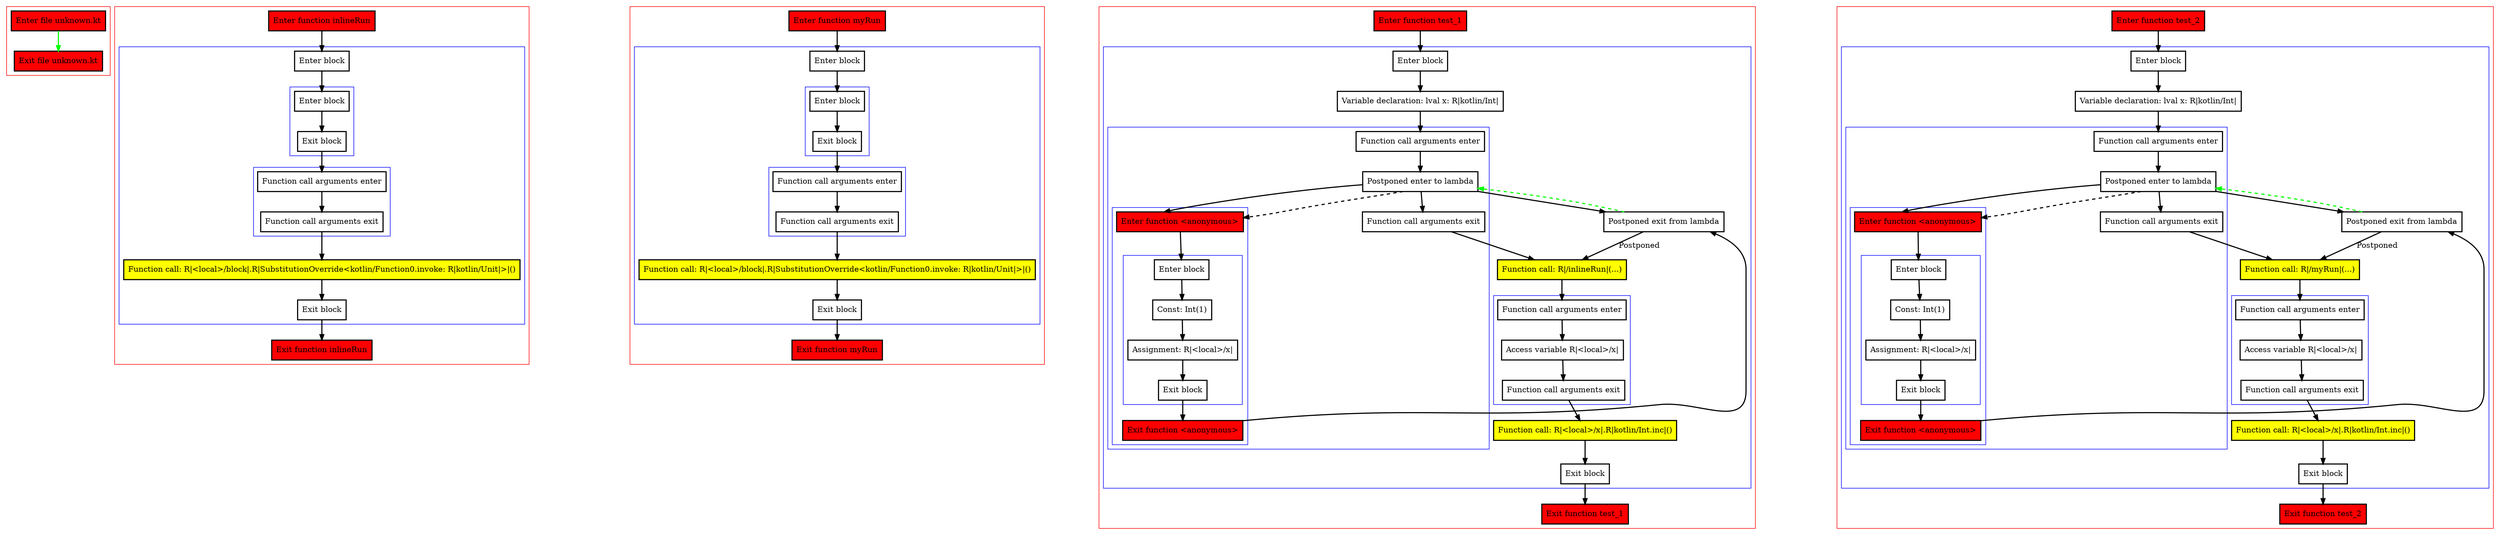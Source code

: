 digraph unknown_kt {
    graph [nodesep=3]
    node [shape=box penwidth=2]
    edge [penwidth=2]

    subgraph cluster_0 {
        color=red
        0 [label="Enter file unknown.kt" style="filled" fillcolor=red];
        1 [label="Exit file unknown.kt" style="filled" fillcolor=red];
    }
    0 -> {1} [color=green];

    subgraph cluster_1 {
        color=red
        2 [label="Enter function inlineRun" style="filled" fillcolor=red];
        subgraph cluster_2 {
            color=blue
            3 [label="Enter block"];
            subgraph cluster_3 {
                color=blue
                4 [label="Enter block"];
                5 [label="Exit block"];
            }
            subgraph cluster_4 {
                color=blue
                6 [label="Function call arguments enter"];
                7 [label="Function call arguments exit"];
            }
            8 [label="Function call: R|<local>/block|.R|SubstitutionOverride<kotlin/Function0.invoke: R|kotlin/Unit|>|()" style="filled" fillcolor=yellow];
            9 [label="Exit block"];
        }
        10 [label="Exit function inlineRun" style="filled" fillcolor=red];
    }
    2 -> {3};
    3 -> {4};
    4 -> {5};
    5 -> {6};
    6 -> {7};
    7 -> {8};
    8 -> {9};
    9 -> {10};

    subgraph cluster_5 {
        color=red
        11 [label="Enter function myRun" style="filled" fillcolor=red];
        subgraph cluster_6 {
            color=blue
            12 [label="Enter block"];
            subgraph cluster_7 {
                color=blue
                13 [label="Enter block"];
                14 [label="Exit block"];
            }
            subgraph cluster_8 {
                color=blue
                15 [label="Function call arguments enter"];
                16 [label="Function call arguments exit"];
            }
            17 [label="Function call: R|<local>/block|.R|SubstitutionOverride<kotlin/Function0.invoke: R|kotlin/Unit|>|()" style="filled" fillcolor=yellow];
            18 [label="Exit block"];
        }
        19 [label="Exit function myRun" style="filled" fillcolor=red];
    }
    11 -> {12};
    12 -> {13};
    13 -> {14};
    14 -> {15};
    15 -> {16};
    16 -> {17};
    17 -> {18};
    18 -> {19};

    subgraph cluster_9 {
        color=red
        20 [label="Enter function test_1" style="filled" fillcolor=red];
        subgraph cluster_10 {
            color=blue
            21 [label="Enter block"];
            22 [label="Variable declaration: lval x: R|kotlin/Int|"];
            subgraph cluster_11 {
                color=blue
                23 [label="Function call arguments enter"];
                24 [label="Postponed enter to lambda"];
                subgraph cluster_12 {
                    color=blue
                    25 [label="Enter function <anonymous>" style="filled" fillcolor=red];
                    subgraph cluster_13 {
                        color=blue
                        26 [label="Enter block"];
                        27 [label="Const: Int(1)"];
                        28 [label="Assignment: R|<local>/x|"];
                        29 [label="Exit block"];
                    }
                    30 [label="Exit function <anonymous>" style="filled" fillcolor=red];
                }
                31 [label="Function call arguments exit"];
            }
            32 [label="Postponed exit from lambda"];
            33 [label="Function call: R|/inlineRun|(...)" style="filled" fillcolor=yellow];
            subgraph cluster_14 {
                color=blue
                34 [label="Function call arguments enter"];
                35 [label="Access variable R|<local>/x|"];
                36 [label="Function call arguments exit"];
            }
            37 [label="Function call: R|<local>/x|.R|kotlin/Int.inc|()" style="filled" fillcolor=yellow];
            38 [label="Exit block"];
        }
        39 [label="Exit function test_1" style="filled" fillcolor=red];
    }
    20 -> {21};
    21 -> {22};
    22 -> {23};
    23 -> {24};
    24 -> {25 31 32};
    24 -> {25} [style=dashed];
    25 -> {26};
    26 -> {27};
    27 -> {28};
    28 -> {29};
    29 -> {30};
    30 -> {32};
    31 -> {33};
    32 -> {24} [color=green style=dashed];
    32 -> {33} [label="Postponed"];
    33 -> {34};
    34 -> {35};
    35 -> {36};
    36 -> {37};
    37 -> {38};
    38 -> {39};

    subgraph cluster_15 {
        color=red
        40 [label="Enter function test_2" style="filled" fillcolor=red];
        subgraph cluster_16 {
            color=blue
            41 [label="Enter block"];
            42 [label="Variable declaration: lval x: R|kotlin/Int|"];
            subgraph cluster_17 {
                color=blue
                43 [label="Function call arguments enter"];
                44 [label="Postponed enter to lambda"];
                subgraph cluster_18 {
                    color=blue
                    45 [label="Enter function <anonymous>" style="filled" fillcolor=red];
                    subgraph cluster_19 {
                        color=blue
                        46 [label="Enter block"];
                        47 [label="Const: Int(1)"];
                        48 [label="Assignment: R|<local>/x|"];
                        49 [label="Exit block"];
                    }
                    50 [label="Exit function <anonymous>" style="filled" fillcolor=red];
                }
                51 [label="Function call arguments exit"];
            }
            52 [label="Postponed exit from lambda"];
            53 [label="Function call: R|/myRun|(...)" style="filled" fillcolor=yellow];
            subgraph cluster_20 {
                color=blue
                54 [label="Function call arguments enter"];
                55 [label="Access variable R|<local>/x|"];
                56 [label="Function call arguments exit"];
            }
            57 [label="Function call: R|<local>/x|.R|kotlin/Int.inc|()" style="filled" fillcolor=yellow];
            58 [label="Exit block"];
        }
        59 [label="Exit function test_2" style="filled" fillcolor=red];
    }
    40 -> {41};
    41 -> {42};
    42 -> {43};
    43 -> {44};
    44 -> {45 51 52};
    44 -> {45} [style=dashed];
    45 -> {46};
    46 -> {47};
    47 -> {48};
    48 -> {49};
    49 -> {50};
    50 -> {52};
    51 -> {53};
    52 -> {44} [color=green style=dashed];
    52 -> {53} [label="Postponed"];
    53 -> {54};
    54 -> {55};
    55 -> {56};
    56 -> {57};
    57 -> {58};
    58 -> {59};

}
